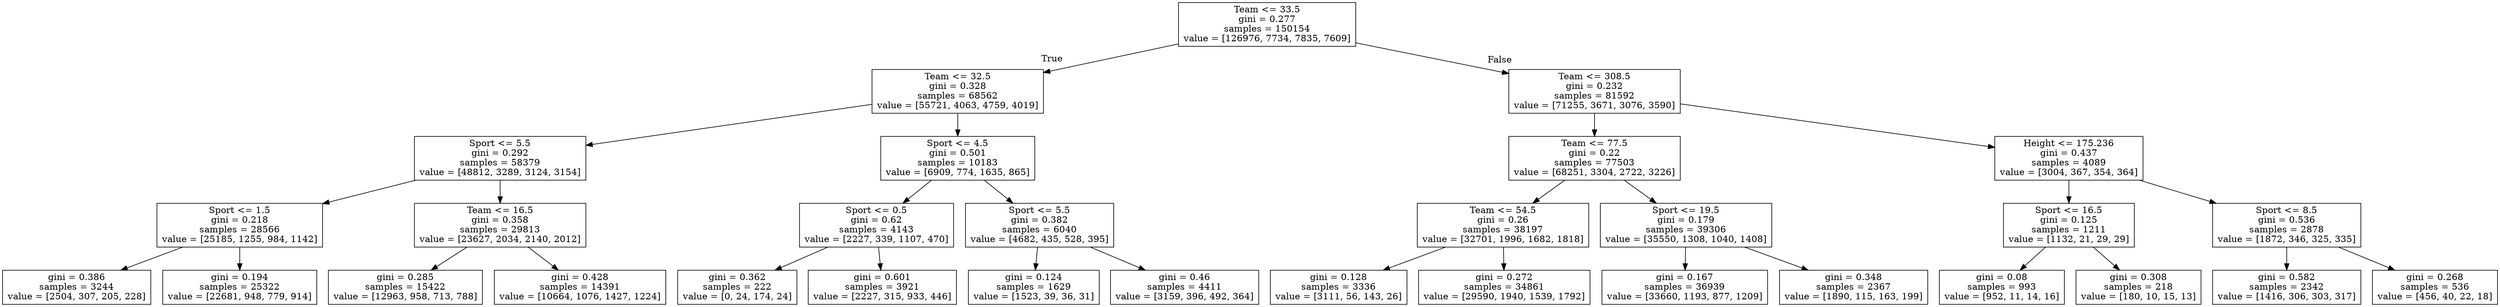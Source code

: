 digraph Tree {
node [shape=box] ;
0 [label="Team <= 33.5\ngini = 0.277\nsamples = 150154\nvalue = [126976, 7734, 7835, 7609]"] ;
1 [label="Team <= 32.5\ngini = 0.328\nsamples = 68562\nvalue = [55721, 4063, 4759, 4019]"] ;
0 -> 1 [labeldistance=2.5, labelangle=45, headlabel="True"] ;
2 [label="Sport <= 5.5\ngini = 0.292\nsamples = 58379\nvalue = [48812, 3289, 3124, 3154]"] ;
1 -> 2 ;
3 [label="Sport <= 1.5\ngini = 0.218\nsamples = 28566\nvalue = [25185, 1255, 984, 1142]"] ;
2 -> 3 ;
4 [label="gini = 0.386\nsamples = 3244\nvalue = [2504, 307, 205, 228]"] ;
3 -> 4 ;
5 [label="gini = 0.194\nsamples = 25322\nvalue = [22681, 948, 779, 914]"] ;
3 -> 5 ;
6 [label="Team <= 16.5\ngini = 0.358\nsamples = 29813\nvalue = [23627, 2034, 2140, 2012]"] ;
2 -> 6 ;
7 [label="gini = 0.285\nsamples = 15422\nvalue = [12963, 958, 713, 788]"] ;
6 -> 7 ;
8 [label="gini = 0.428\nsamples = 14391\nvalue = [10664, 1076, 1427, 1224]"] ;
6 -> 8 ;
9 [label="Sport <= 4.5\ngini = 0.501\nsamples = 10183\nvalue = [6909, 774, 1635, 865]"] ;
1 -> 9 ;
10 [label="Sport <= 0.5\ngini = 0.62\nsamples = 4143\nvalue = [2227, 339, 1107, 470]"] ;
9 -> 10 ;
11 [label="gini = 0.362\nsamples = 222\nvalue = [0, 24, 174, 24]"] ;
10 -> 11 ;
12 [label="gini = 0.601\nsamples = 3921\nvalue = [2227, 315, 933, 446]"] ;
10 -> 12 ;
13 [label="Sport <= 5.5\ngini = 0.382\nsamples = 6040\nvalue = [4682, 435, 528, 395]"] ;
9 -> 13 ;
14 [label="gini = 0.124\nsamples = 1629\nvalue = [1523, 39, 36, 31]"] ;
13 -> 14 ;
15 [label="gini = 0.46\nsamples = 4411\nvalue = [3159, 396, 492, 364]"] ;
13 -> 15 ;
16 [label="Team <= 308.5\ngini = 0.232\nsamples = 81592\nvalue = [71255, 3671, 3076, 3590]"] ;
0 -> 16 [labeldistance=2.5, labelangle=-45, headlabel="False"] ;
17 [label="Team <= 77.5\ngini = 0.22\nsamples = 77503\nvalue = [68251, 3304, 2722, 3226]"] ;
16 -> 17 ;
18 [label="Team <= 54.5\ngini = 0.26\nsamples = 38197\nvalue = [32701, 1996, 1682, 1818]"] ;
17 -> 18 ;
19 [label="gini = 0.128\nsamples = 3336\nvalue = [3111, 56, 143, 26]"] ;
18 -> 19 ;
20 [label="gini = 0.272\nsamples = 34861\nvalue = [29590, 1940, 1539, 1792]"] ;
18 -> 20 ;
21 [label="Sport <= 19.5\ngini = 0.179\nsamples = 39306\nvalue = [35550, 1308, 1040, 1408]"] ;
17 -> 21 ;
22 [label="gini = 0.167\nsamples = 36939\nvalue = [33660, 1193, 877, 1209]"] ;
21 -> 22 ;
23 [label="gini = 0.348\nsamples = 2367\nvalue = [1890, 115, 163, 199]"] ;
21 -> 23 ;
24 [label="Height <= 175.236\ngini = 0.437\nsamples = 4089\nvalue = [3004, 367, 354, 364]"] ;
16 -> 24 ;
25 [label="Sport <= 16.5\ngini = 0.125\nsamples = 1211\nvalue = [1132, 21, 29, 29]"] ;
24 -> 25 ;
26 [label="gini = 0.08\nsamples = 993\nvalue = [952, 11, 14, 16]"] ;
25 -> 26 ;
27 [label="gini = 0.308\nsamples = 218\nvalue = [180, 10, 15, 13]"] ;
25 -> 27 ;
28 [label="Sport <= 8.5\ngini = 0.536\nsamples = 2878\nvalue = [1872, 346, 325, 335]"] ;
24 -> 28 ;
29 [label="gini = 0.582\nsamples = 2342\nvalue = [1416, 306, 303, 317]"] ;
28 -> 29 ;
30 [label="gini = 0.268\nsamples = 536\nvalue = [456, 40, 22, 18]"] ;
28 -> 30 ;
}
